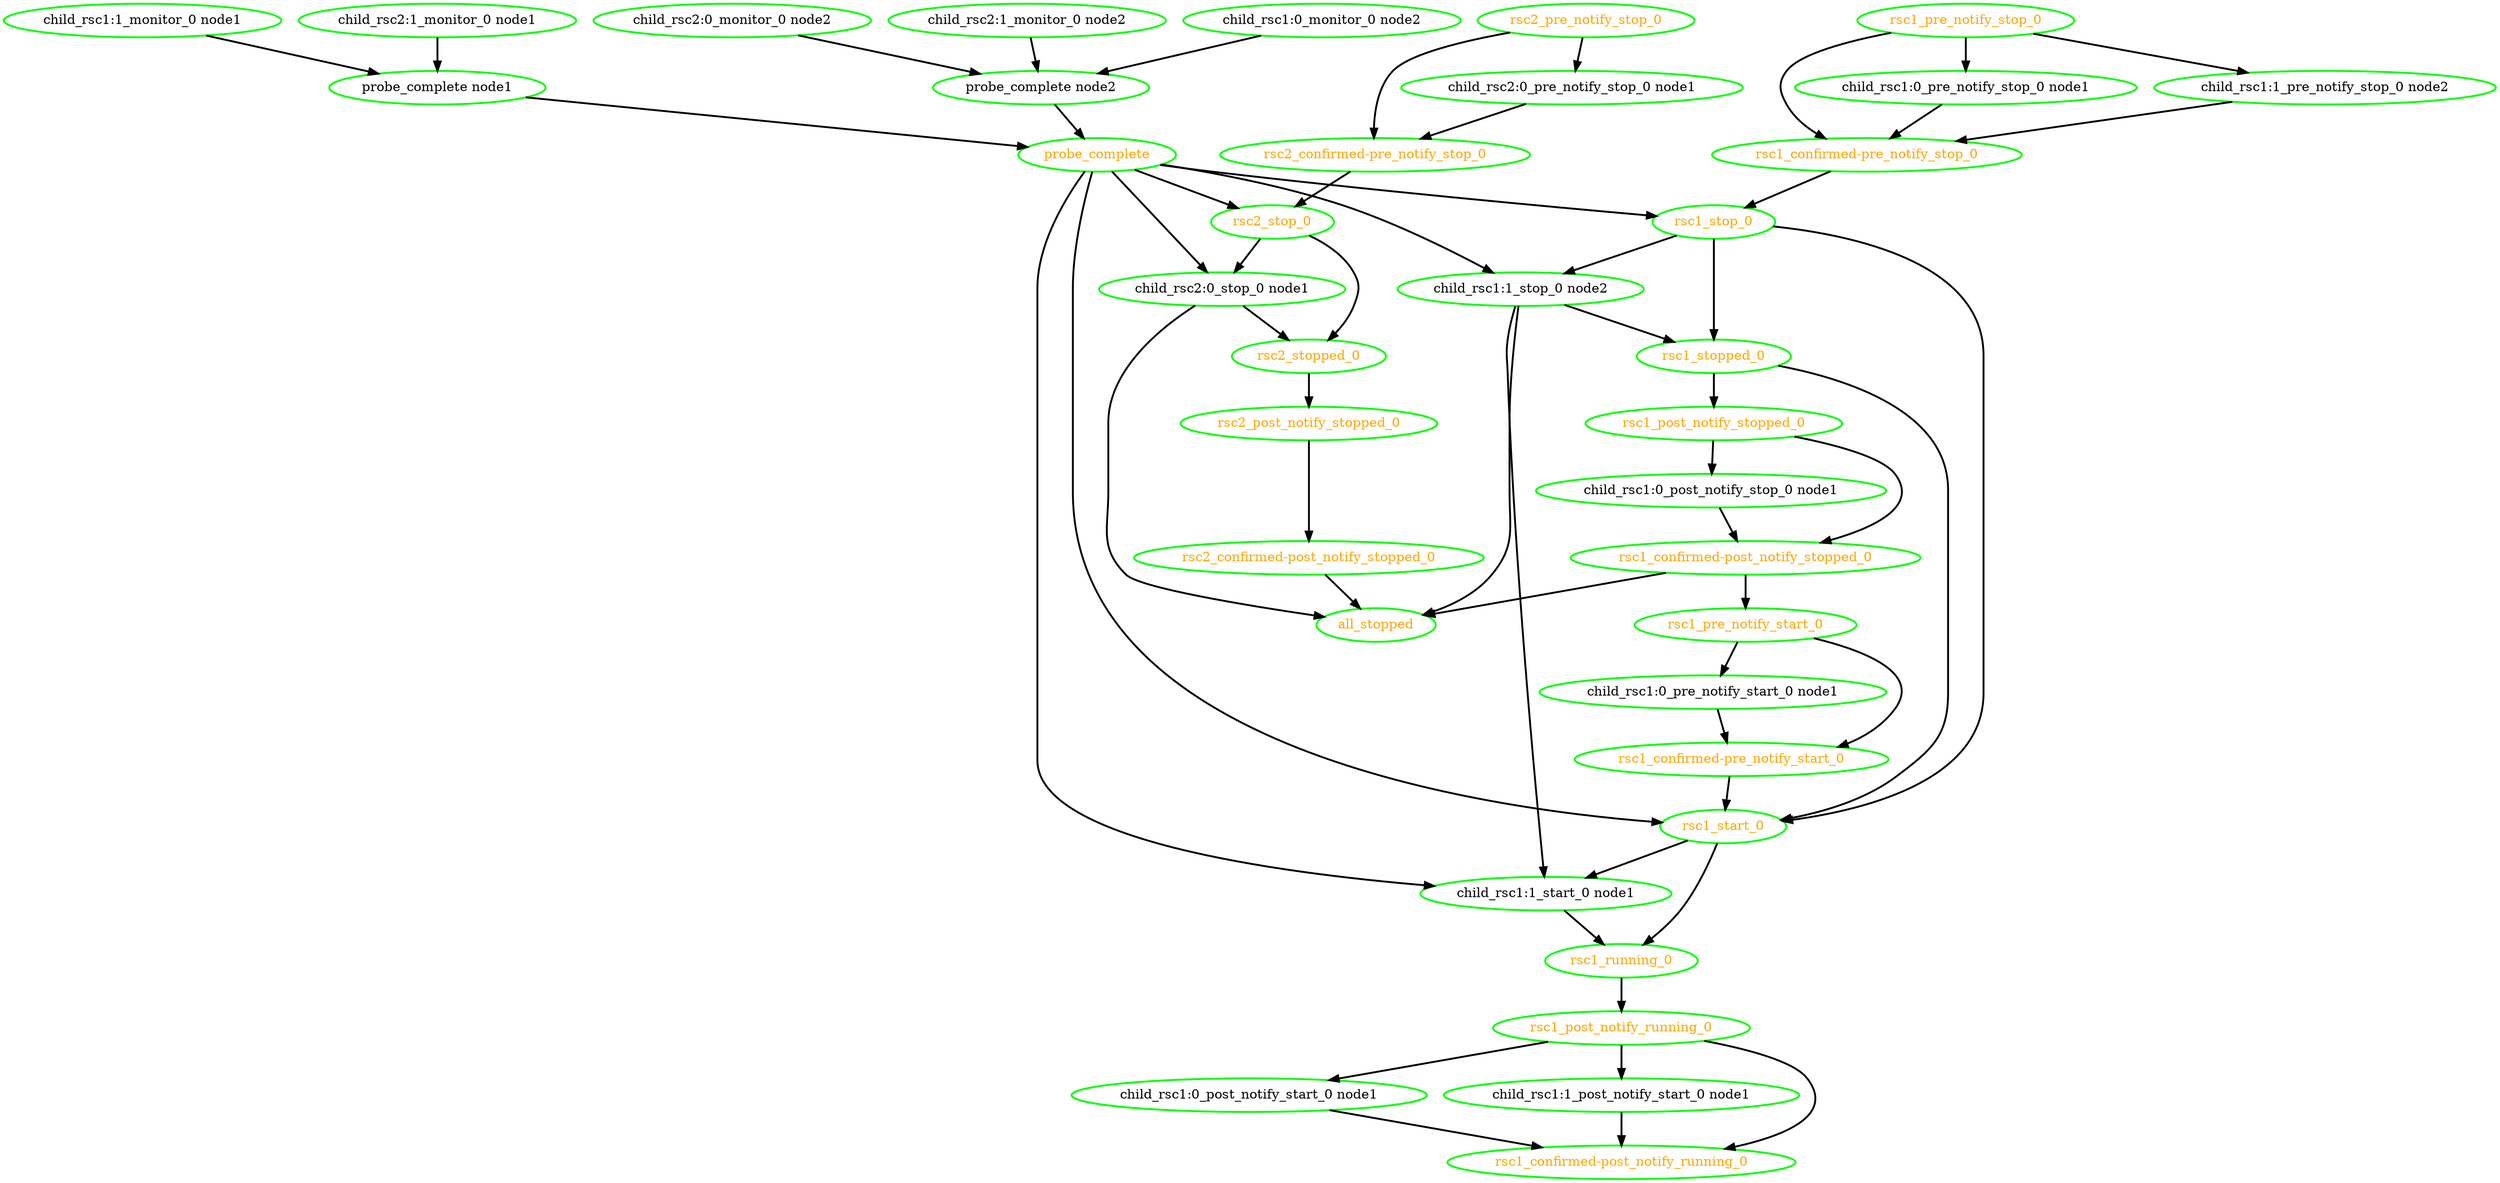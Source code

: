  digraph "g" {
"all_stopped" [ style=bold color="green" fontcolor="orange"  ]
"child_rsc1:0_monitor_0 node2" -> "probe_complete node2" [ style = bold]
"child_rsc1:0_monitor_0 node2" [ style=bold color="green" fontcolor="black" ]
"child_rsc1:0_post_notify_start_0 node1" -> "rsc1_confirmed-post_notify_running_0" [ style = bold]
"child_rsc1:0_post_notify_start_0 node1" [ style=bold color="green" fontcolor="black" ]
"child_rsc1:0_post_notify_stop_0 node1" -> "rsc1_confirmed-post_notify_stopped_0" [ style = bold]
"child_rsc1:0_post_notify_stop_0 node1" [ style=bold color="green" fontcolor="black" ]
"child_rsc1:0_pre_notify_start_0 node1" -> "rsc1_confirmed-pre_notify_start_0" [ style = bold]
"child_rsc1:0_pre_notify_start_0 node1" [ style=bold color="green" fontcolor="black" ]
"child_rsc1:0_pre_notify_stop_0 node1" -> "rsc1_confirmed-pre_notify_stop_0" [ style = bold]
"child_rsc1:0_pre_notify_stop_0 node1" [ style=bold color="green" fontcolor="black" ]
"child_rsc1:1_monitor_0 node1" -> "probe_complete node1" [ style = bold]
"child_rsc1:1_monitor_0 node1" [ style=bold color="green" fontcolor="black" ]
"child_rsc1:1_post_notify_start_0 node1" -> "rsc1_confirmed-post_notify_running_0" [ style = bold]
"child_rsc1:1_post_notify_start_0 node1" [ style=bold color="green" fontcolor="black" ]
"child_rsc1:1_pre_notify_stop_0 node2" -> "rsc1_confirmed-pre_notify_stop_0" [ style = bold]
"child_rsc1:1_pre_notify_stop_0 node2" [ style=bold color="green" fontcolor="black" ]
"child_rsc1:1_start_0 node1" -> "rsc1_running_0" [ style = bold]
"child_rsc1:1_start_0 node1" [ style=bold color="green" fontcolor="black" ]
"child_rsc1:1_stop_0 node2" -> "all_stopped" [ style = bold]
"child_rsc1:1_stop_0 node2" -> "child_rsc1:1_start_0 node1" [ style = bold]
"child_rsc1:1_stop_0 node2" -> "rsc1_stopped_0" [ style = bold]
"child_rsc1:1_stop_0 node2" [ style=bold color="green" fontcolor="black" ]
"child_rsc2:0_monitor_0 node2" -> "probe_complete node2" [ style = bold]
"child_rsc2:0_monitor_0 node2" [ style=bold color="green" fontcolor="black" ]
"child_rsc2:0_pre_notify_stop_0 node1" -> "rsc2_confirmed-pre_notify_stop_0" [ style = bold]
"child_rsc2:0_pre_notify_stop_0 node1" [ style=bold color="green" fontcolor="black" ]
"child_rsc2:0_stop_0 node1" -> "all_stopped" [ style = bold]
"child_rsc2:0_stop_0 node1" -> "rsc2_stopped_0" [ style = bold]
"child_rsc2:0_stop_0 node1" [ style=bold color="green" fontcolor="black" ]
"child_rsc2:1_monitor_0 node1" -> "probe_complete node1" [ style = bold]
"child_rsc2:1_monitor_0 node1" [ style=bold color="green" fontcolor="black" ]
"child_rsc2:1_monitor_0 node2" -> "probe_complete node2" [ style = bold]
"child_rsc2:1_monitor_0 node2" [ style=bold color="green" fontcolor="black" ]
"probe_complete node1" -> "probe_complete" [ style = bold]
"probe_complete node1" [ style=bold color="green" fontcolor="black" ]
"probe_complete node2" -> "probe_complete" [ style = bold]
"probe_complete node2" [ style=bold color="green" fontcolor="black" ]
"probe_complete" -> "child_rsc1:1_start_0 node1" [ style = bold]
"probe_complete" -> "child_rsc1:1_stop_0 node2" [ style = bold]
"probe_complete" -> "child_rsc2:0_stop_0 node1" [ style = bold]
"probe_complete" -> "rsc1_start_0" [ style = bold]
"probe_complete" -> "rsc1_stop_0" [ style = bold]
"probe_complete" -> "rsc2_stop_0" [ style = bold]
"probe_complete" [ style=bold color="green" fontcolor="orange" ]
"rsc1_confirmed-post_notify_running_0" [ style=bold color="green" fontcolor="orange" ]
"rsc1_confirmed-post_notify_stopped_0" -> "all_stopped" [ style = bold]
"rsc1_confirmed-post_notify_stopped_0" -> "rsc1_pre_notify_start_0" [ style = bold]
"rsc1_confirmed-post_notify_stopped_0" [ style=bold color="green" fontcolor="orange" ]
"rsc1_confirmed-pre_notify_start_0" -> "rsc1_start_0" [ style = bold]
"rsc1_confirmed-pre_notify_start_0" [ style=bold color="green" fontcolor="orange" ]
"rsc1_confirmed-pre_notify_stop_0" -> "rsc1_stop_0" [ style = bold]
"rsc1_confirmed-pre_notify_stop_0" [ style=bold color="green" fontcolor="orange" ]
"rsc1_post_notify_running_0" -> "child_rsc1:0_post_notify_start_0 node1" [ style = bold]
"rsc1_post_notify_running_0" -> "child_rsc1:1_post_notify_start_0 node1" [ style = bold]
"rsc1_post_notify_running_0" -> "rsc1_confirmed-post_notify_running_0" [ style = bold]
"rsc1_post_notify_running_0" [ style=bold color="green" fontcolor="orange" ]
"rsc1_post_notify_stopped_0" -> "child_rsc1:0_post_notify_stop_0 node1" [ style = bold]
"rsc1_post_notify_stopped_0" -> "rsc1_confirmed-post_notify_stopped_0" [ style = bold]
"rsc1_post_notify_stopped_0" [ style=bold color="green" fontcolor="orange" ]
"rsc1_pre_notify_start_0" -> "child_rsc1:0_pre_notify_start_0 node1" [ style = bold]
"rsc1_pre_notify_start_0" -> "rsc1_confirmed-pre_notify_start_0" [ style = bold]
"rsc1_pre_notify_start_0" [ style=bold color="green" fontcolor="orange" ]
"rsc1_pre_notify_stop_0" -> "child_rsc1:0_pre_notify_stop_0 node1" [ style = bold]
"rsc1_pre_notify_stop_0" -> "child_rsc1:1_pre_notify_stop_0 node2" [ style = bold]
"rsc1_pre_notify_stop_0" -> "rsc1_confirmed-pre_notify_stop_0" [ style = bold]
"rsc1_pre_notify_stop_0" [ style=bold color="green" fontcolor="orange" ]
"rsc1_running_0" -> "rsc1_post_notify_running_0" [ style = bold]
"rsc1_running_0" [ style=bold color="green" fontcolor="orange" ]
"rsc1_start_0" -> "child_rsc1:1_start_0 node1" [ style = bold]
"rsc1_start_0" -> "rsc1_running_0" [ style = bold]
"rsc1_start_0" [ style=bold color="green" fontcolor="orange" ]
"rsc1_stop_0" -> "child_rsc1:1_stop_0 node2" [ style = bold]
"rsc1_stop_0" -> "rsc1_start_0" [ style = bold]
"rsc1_stop_0" -> "rsc1_stopped_0" [ style = bold]
"rsc1_stop_0" [ style=bold color="green" fontcolor="orange" ]
"rsc1_stopped_0" -> "rsc1_post_notify_stopped_0" [ style = bold]
"rsc1_stopped_0" -> "rsc1_start_0" [ style = bold]
"rsc1_stopped_0" [ style=bold color="green" fontcolor="orange" ]
"rsc2_confirmed-post_notify_stopped_0" -> "all_stopped" [ style = bold]
"rsc2_confirmed-post_notify_stopped_0" [ style=bold color="green" fontcolor="orange" ]
"rsc2_confirmed-pre_notify_stop_0" -> "rsc2_stop_0" [ style = bold]
"rsc2_confirmed-pre_notify_stop_0" [ style=bold color="green" fontcolor="orange" ]
"rsc2_post_notify_stopped_0" -> "rsc2_confirmed-post_notify_stopped_0" [ style = bold]
"rsc2_post_notify_stopped_0" [ style=bold color="green" fontcolor="orange" ]
"rsc2_pre_notify_stop_0" -> "child_rsc2:0_pre_notify_stop_0 node1" [ style = bold]
"rsc2_pre_notify_stop_0" -> "rsc2_confirmed-pre_notify_stop_0" [ style = bold]
"rsc2_pre_notify_stop_0" [ style=bold color="green" fontcolor="orange" ]
"rsc2_stop_0" -> "child_rsc2:0_stop_0 node1" [ style = bold]
"rsc2_stop_0" -> "rsc2_stopped_0" [ style = bold]
"rsc2_stop_0" [ style=bold color="green" fontcolor="orange" ]
"rsc2_stopped_0" -> "rsc2_post_notify_stopped_0" [ style = bold]
"rsc2_stopped_0" [ style=bold color="green" fontcolor="orange" ]
}
